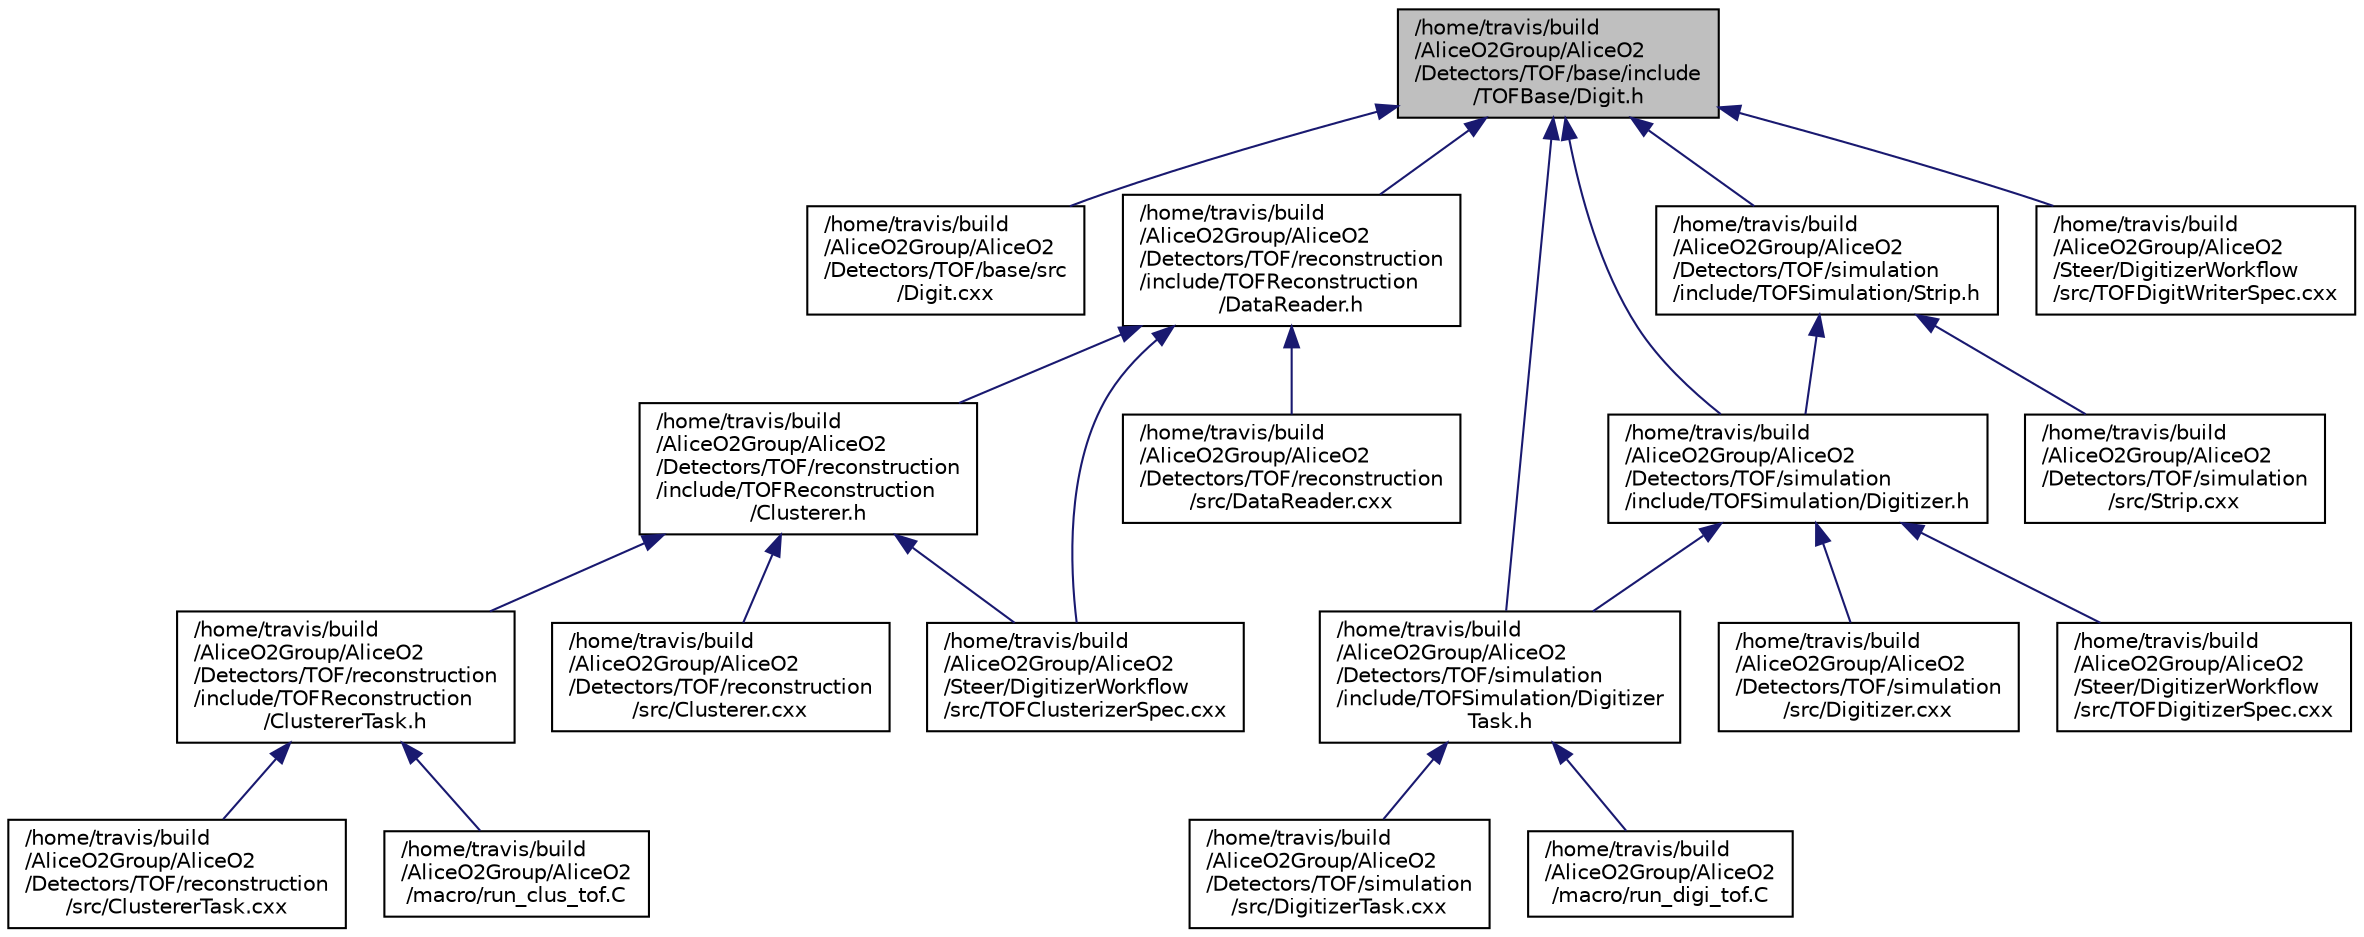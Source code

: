digraph "/home/travis/build/AliceO2Group/AliceO2/Detectors/TOF/base/include/TOFBase/Digit.h"
{
 // INTERACTIVE_SVG=YES
  bgcolor="transparent";
  edge [fontname="Helvetica",fontsize="10",labelfontname="Helvetica",labelfontsize="10"];
  node [fontname="Helvetica",fontsize="10",shape=record];
  Node1 [label="/home/travis/build\l/AliceO2Group/AliceO2\l/Detectors/TOF/base/include\l/TOFBase/Digit.h",height=0.2,width=0.4,color="black", fillcolor="grey75", style="filled" fontcolor="black"];
  Node1 -> Node2 [dir="back",color="midnightblue",fontsize="10",style="solid",fontname="Helvetica"];
  Node2 [label="/home/travis/build\l/AliceO2Group/AliceO2\l/Detectors/TOF/base/src\l/Digit.cxx",height=0.2,width=0.4,color="black",URL="$dc/d6a/TOF_2base_2src_2Digit_8cxx.html"];
  Node1 -> Node3 [dir="back",color="midnightblue",fontsize="10",style="solid",fontname="Helvetica"];
  Node3 [label="/home/travis/build\l/AliceO2Group/AliceO2\l/Detectors/TOF/reconstruction\l/include/TOFReconstruction\l/DataReader.h",height=0.2,width=0.4,color="black",URL="$d0/d1a/DataReader_8h.html",tooltip="Definition of the TOF hit reader. "];
  Node3 -> Node4 [dir="back",color="midnightblue",fontsize="10",style="solid",fontname="Helvetica"];
  Node4 [label="/home/travis/build\l/AliceO2Group/AliceO2\l/Detectors/TOF/reconstruction\l/include/TOFReconstruction\l/Clusterer.h",height=0.2,width=0.4,color="black",URL="$dc/d24/TOF_2reconstruction_2include_2TOFReconstruction_2Clusterer_8h.html"];
  Node4 -> Node5 [dir="back",color="midnightblue",fontsize="10",style="solid",fontname="Helvetica"];
  Node5 [label="/home/travis/build\l/AliceO2Group/AliceO2\l/Detectors/TOF/reconstruction\l/include/TOFReconstruction\l/ClustererTask.h",height=0.2,width=0.4,color="black",URL="$d4/d74/TOF_2reconstruction_2include_2TOFReconstruction_2ClustererTask_8h.html"];
  Node5 -> Node6 [dir="back",color="midnightblue",fontsize="10",style="solid",fontname="Helvetica"];
  Node6 [label="/home/travis/build\l/AliceO2Group/AliceO2\l/Detectors/TOF/reconstruction\l/src/ClustererTask.cxx",height=0.2,width=0.4,color="black",URL="$d5/d10/TOF_2reconstruction_2src_2ClustererTask_8cxx.html"];
  Node5 -> Node7 [dir="back",color="midnightblue",fontsize="10",style="solid",fontname="Helvetica"];
  Node7 [label="/home/travis/build\l/AliceO2Group/AliceO2\l/macro/run_clus_tof.C",height=0.2,width=0.4,color="black",URL="$d9/d4b/run__clus__tof_8C.html"];
  Node4 -> Node8 [dir="back",color="midnightblue",fontsize="10",style="solid",fontname="Helvetica"];
  Node8 [label="/home/travis/build\l/AliceO2Group/AliceO2\l/Detectors/TOF/reconstruction\l/src/Clusterer.cxx",height=0.2,width=0.4,color="black",URL="$d5/d8a/TOF_2reconstruction_2src_2Clusterer_8cxx.html"];
  Node4 -> Node9 [dir="back",color="midnightblue",fontsize="10",style="solid",fontname="Helvetica"];
  Node9 [label="/home/travis/build\l/AliceO2Group/AliceO2\l/Steer/DigitizerWorkflow\l/src/TOFClusterizerSpec.cxx",height=0.2,width=0.4,color="black",URL="$da/df1/TOFClusterizerSpec_8cxx.html"];
  Node3 -> Node10 [dir="back",color="midnightblue",fontsize="10",style="solid",fontname="Helvetica"];
  Node10 [label="/home/travis/build\l/AliceO2Group/AliceO2\l/Detectors/TOF/reconstruction\l/src/DataReader.cxx",height=0.2,width=0.4,color="black",URL="$d6/d4e/DataReader_8cxx.html"];
  Node3 -> Node9 [dir="back",color="midnightblue",fontsize="10",style="solid",fontname="Helvetica"];
  Node1 -> Node11 [dir="back",color="midnightblue",fontsize="10",style="solid",fontname="Helvetica"];
  Node11 [label="/home/travis/build\l/AliceO2Group/AliceO2\l/Detectors/TOF/simulation\l/include/TOFSimulation/Digitizer.h",height=0.2,width=0.4,color="black",URL="$d0/d85/TOF_2simulation_2include_2TOFSimulation_2Digitizer_8h.html"];
  Node11 -> Node12 [dir="back",color="midnightblue",fontsize="10",style="solid",fontname="Helvetica"];
  Node12 [label="/home/travis/build\l/AliceO2Group/AliceO2\l/Detectors/TOF/simulation\l/include/TOFSimulation/Digitizer\lTask.h",height=0.2,width=0.4,color="black",URL="$d8/dc6/TOF_2simulation_2include_2TOFSimulation_2DigitizerTask_8h.html"];
  Node12 -> Node13 [dir="back",color="midnightblue",fontsize="10",style="solid",fontname="Helvetica"];
  Node13 [label="/home/travis/build\l/AliceO2Group/AliceO2\l/Detectors/TOF/simulation\l/src/DigitizerTask.cxx",height=0.2,width=0.4,color="black",URL="$dd/df3/TOF_2simulation_2src_2DigitizerTask_8cxx.html"];
  Node12 -> Node14 [dir="back",color="midnightblue",fontsize="10",style="solid",fontname="Helvetica"];
  Node14 [label="/home/travis/build\l/AliceO2Group/AliceO2\l/macro/run_digi_tof.C",height=0.2,width=0.4,color="black",URL="$db/d79/run__digi__tof_8C.html"];
  Node11 -> Node15 [dir="back",color="midnightblue",fontsize="10",style="solid",fontname="Helvetica"];
  Node15 [label="/home/travis/build\l/AliceO2Group/AliceO2\l/Detectors/TOF/simulation\l/src/Digitizer.cxx",height=0.2,width=0.4,color="black",URL="$d4/df3/TOF_2simulation_2src_2Digitizer_8cxx.html"];
  Node11 -> Node16 [dir="back",color="midnightblue",fontsize="10",style="solid",fontname="Helvetica"];
  Node16 [label="/home/travis/build\l/AliceO2Group/AliceO2\l/Steer/DigitizerWorkflow\l/src/TOFDigitizerSpec.cxx",height=0.2,width=0.4,color="black",URL="$d6/d61/TOFDigitizerSpec_8cxx.html"];
  Node1 -> Node12 [dir="back",color="midnightblue",fontsize="10",style="solid",fontname="Helvetica"];
  Node1 -> Node17 [dir="back",color="midnightblue",fontsize="10",style="solid",fontname="Helvetica"];
  Node17 [label="/home/travis/build\l/AliceO2Group/AliceO2\l/Detectors/TOF/simulation\l/include/TOFSimulation/Strip.h",height=0.2,width=0.4,color="black",URL="$dd/d77/Strip_8h.html"];
  Node17 -> Node11 [dir="back",color="midnightblue",fontsize="10",style="solid",fontname="Helvetica"];
  Node17 -> Node18 [dir="back",color="midnightblue",fontsize="10",style="solid",fontname="Helvetica"];
  Node18 [label="/home/travis/build\l/AliceO2Group/AliceO2\l/Detectors/TOF/simulation\l/src/Strip.cxx",height=0.2,width=0.4,color="black",URL="$d6/d43/Strip_8cxx.html"];
  Node1 -> Node19 [dir="back",color="midnightblue",fontsize="10",style="solid",fontname="Helvetica"];
  Node19 [label="/home/travis/build\l/AliceO2Group/AliceO2\l/Steer/DigitizerWorkflow\l/src/TOFDigitWriterSpec.cxx",height=0.2,width=0.4,color="black",URL="$d1/d80/TOFDigitWriterSpec_8cxx.html"];
}
